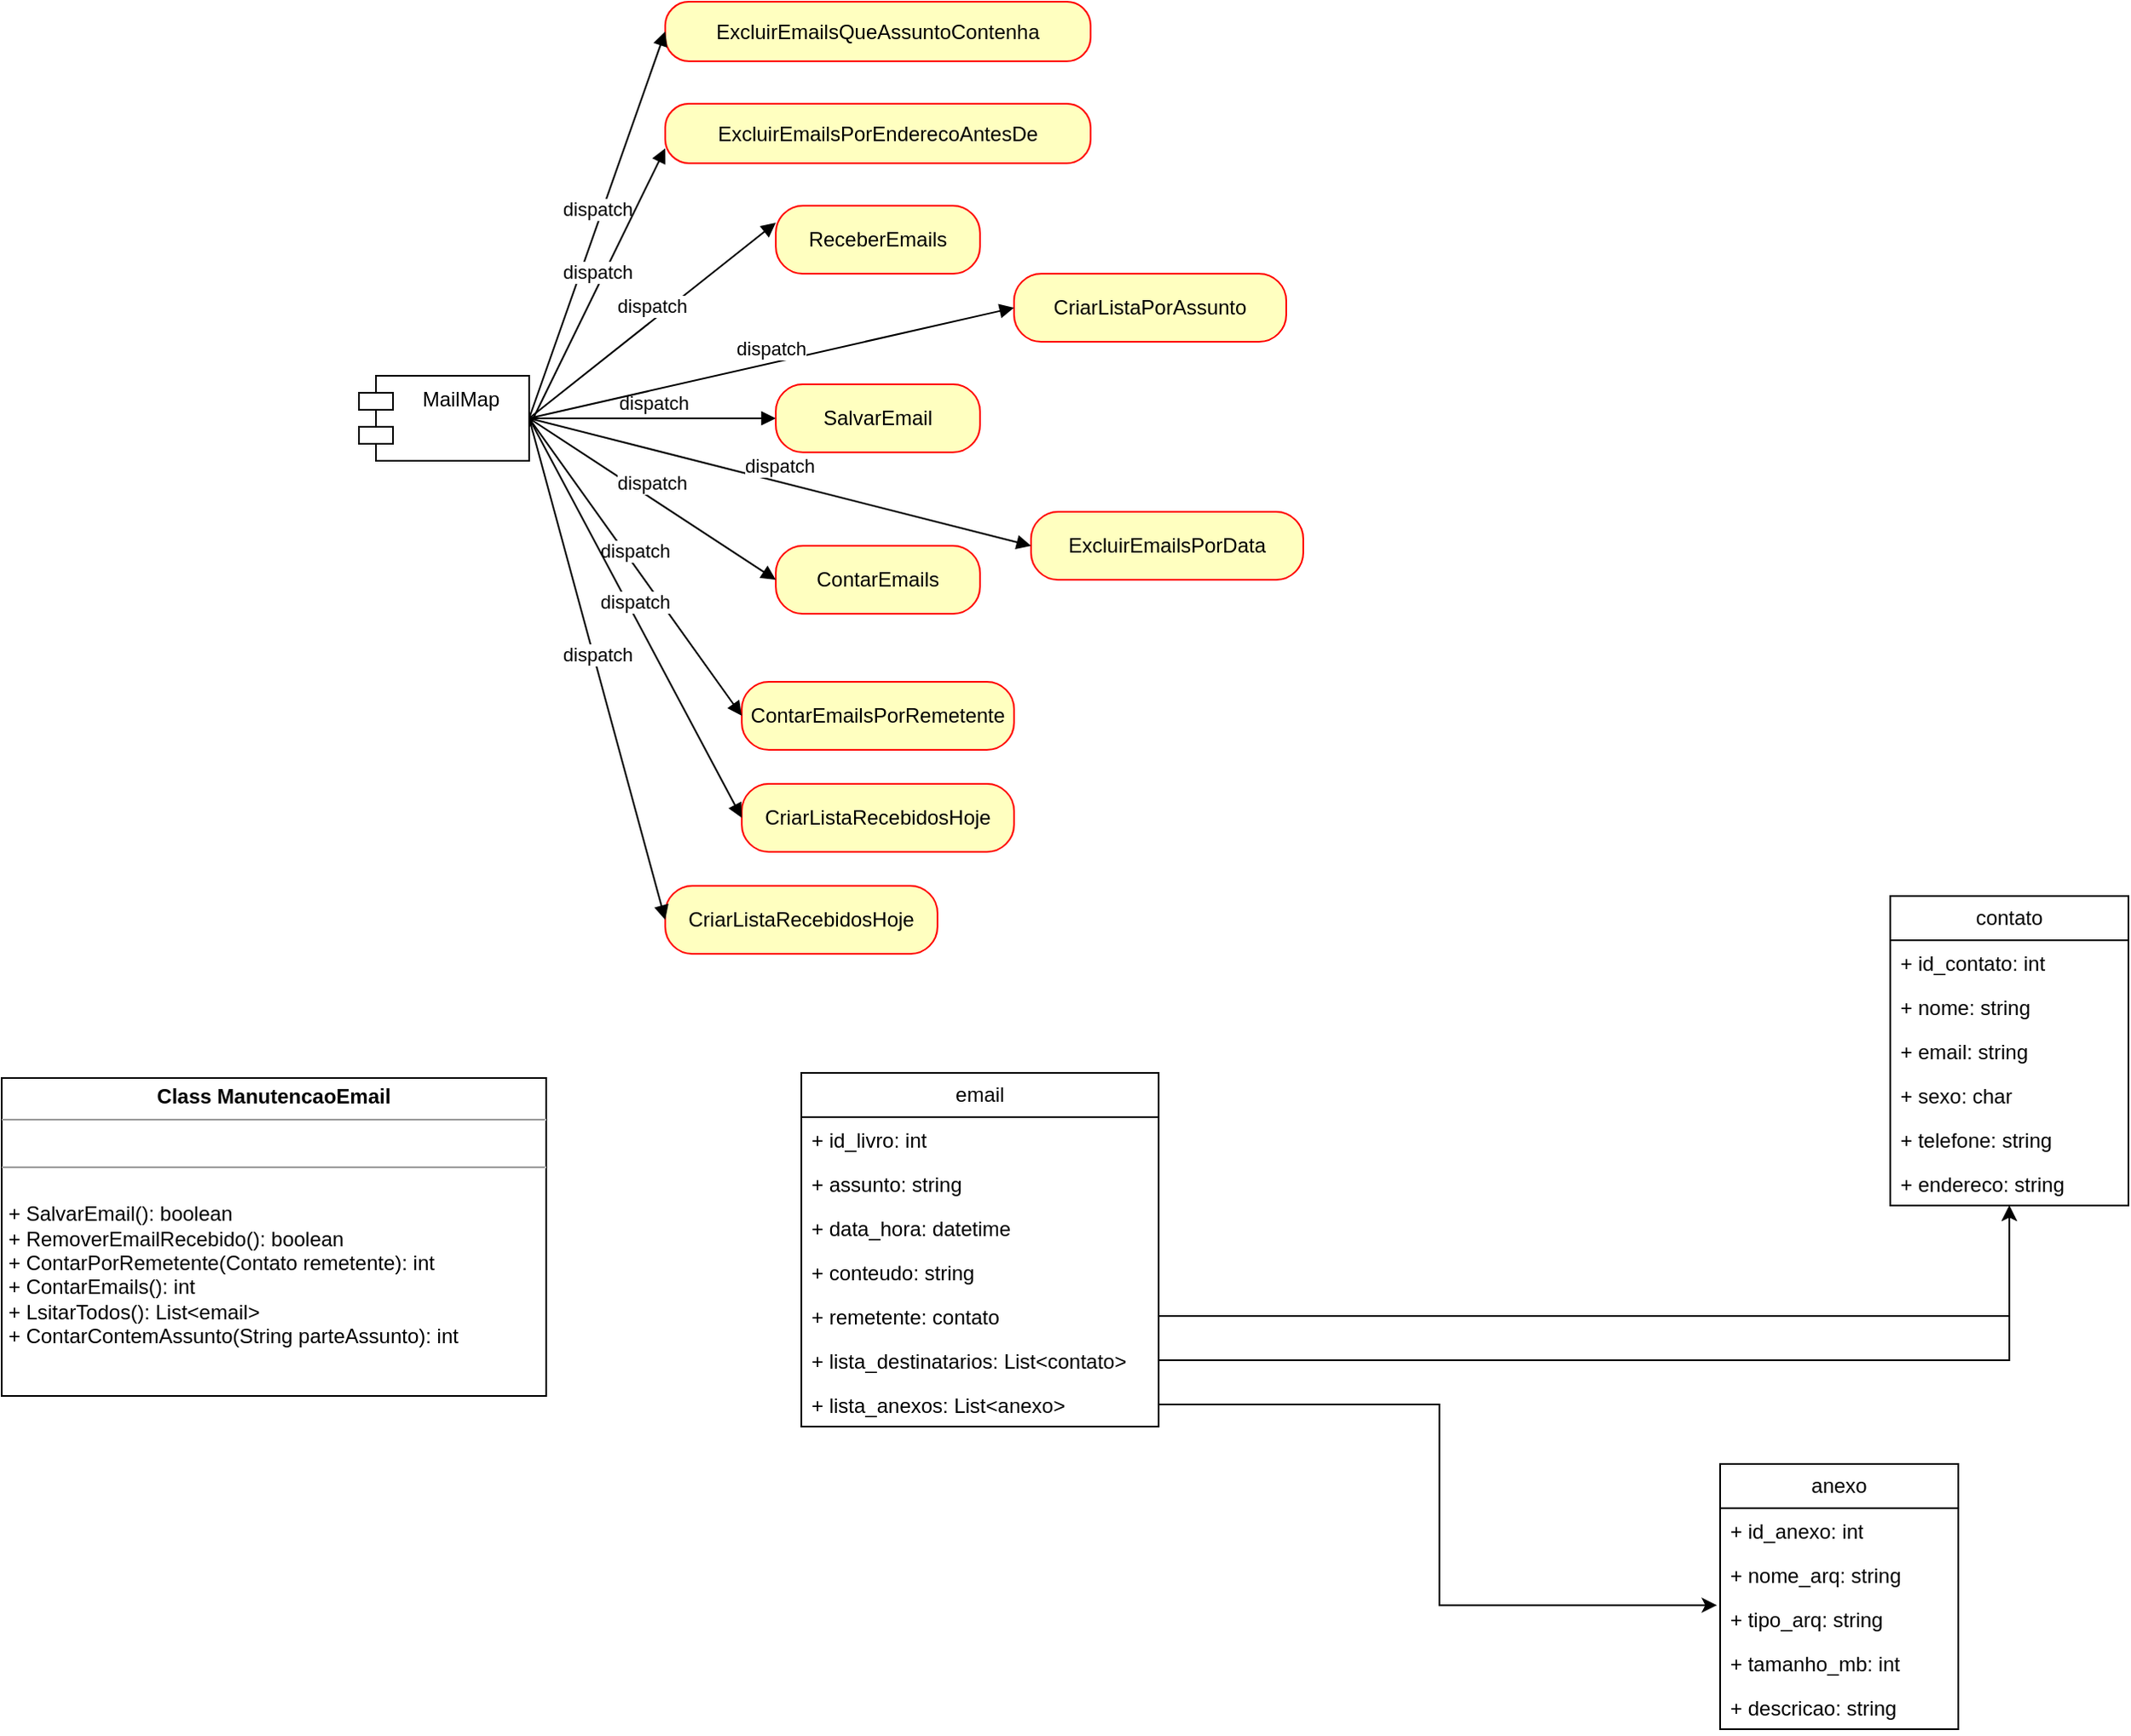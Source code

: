 <mxfile version="20.5.3" type="embed" pages="2"><diagram name="Página-1" id="P6RTze07SMLhdZGsH7tR"><mxGraphModel dx="2117" dy="1416" grid="1" gridSize="10" guides="1" tooltips="1" connect="1" arrows="1" fold="1" page="0" pageScale="0.5" pageWidth="827" pageHeight="1169" math="0" shadow="0"><root><mxCell id="0"/><mxCell id="1" parent="0"/><mxCell id="bWB5HU2DyL7P9xEXCVta-12" value="email" style="swimlane;fontStyle=0;childLayout=stackLayout;horizontal=1;startSize=26;fillColor=none;horizontalStack=0;resizeParent=1;resizeParentMax=0;resizeLast=0;collapsible=1;marginBottom=0;whiteSpace=wrap;html=1;" parent="1" vertex="1"><mxGeometry x="40" y="220" width="210" height="208" as="geometry"/></mxCell><mxCell id="tcx8inSMVFt6JUJdeJ5o-15" value="+ id_livro: int" style="text;strokeColor=none;fillColor=none;align=left;verticalAlign=top;spacingLeft=4;spacingRight=4;overflow=hidden;rotatable=0;points=[[0,0.5],[1,0.5]];portConstraint=eastwest;whiteSpace=wrap;html=1;" parent="bWB5HU2DyL7P9xEXCVta-12" vertex="1"><mxGeometry y="26" width="210" height="26" as="geometry"/></mxCell><mxCell id="bWB5HU2DyL7P9xEXCVta-13" value="+ assunto: string" style="text;strokeColor=none;fillColor=none;align=left;verticalAlign=top;spacingLeft=4;spacingRight=4;overflow=hidden;rotatable=0;points=[[0,0.5],[1,0.5]];portConstraint=eastwest;whiteSpace=wrap;html=1;" parent="bWB5HU2DyL7P9xEXCVta-12" vertex="1"><mxGeometry y="52" width="210" height="26" as="geometry"/></mxCell><mxCell id="bWB5HU2DyL7P9xEXCVta-14" value="+ data_hora: datetime" style="text;strokeColor=none;fillColor=none;align=left;verticalAlign=top;spacingLeft=4;spacingRight=4;overflow=hidden;rotatable=0;points=[[0,0.5],[1,0.5]];portConstraint=eastwest;whiteSpace=wrap;html=1;" parent="bWB5HU2DyL7P9xEXCVta-12" vertex="1"><mxGeometry y="78" width="210" height="26" as="geometry"/></mxCell><mxCell id="tcx8inSMVFt6JUJdeJ5o-1" value="+ conteudo: string" style="text;strokeColor=none;fillColor=none;align=left;verticalAlign=top;spacingLeft=4;spacingRight=4;overflow=hidden;rotatable=0;points=[[0,0.5],[1,0.5]];portConstraint=eastwest;whiteSpace=wrap;html=1;" parent="bWB5HU2DyL7P9xEXCVta-12" vertex="1"><mxGeometry y="104" width="210" height="26" as="geometry"/></mxCell><mxCell id="tcx8inSMVFt6JUJdeJ5o-4" value="+ remetente: contato" style="text;strokeColor=none;fillColor=none;align=left;verticalAlign=top;spacingLeft=4;spacingRight=4;overflow=hidden;rotatable=0;points=[[0,0.5],[1,0.5]];portConstraint=eastwest;whiteSpace=wrap;html=1;" parent="bWB5HU2DyL7P9xEXCVta-12" vertex="1"><mxGeometry y="130" width="210" height="26" as="geometry"/></mxCell><mxCell id="tcx8inSMVFt6JUJdeJ5o-3" value="+ lista_destinatarios: List&amp;lt;contato&amp;gt;" style="text;strokeColor=none;fillColor=none;align=left;verticalAlign=top;spacingLeft=4;spacingRight=4;overflow=hidden;rotatable=0;points=[[0,0.5],[1,0.5]];portConstraint=eastwest;whiteSpace=wrap;html=1;" parent="bWB5HU2DyL7P9xEXCVta-12" vertex="1"><mxGeometry y="156" width="210" height="26" as="geometry"/></mxCell><mxCell id="tcx8inSMVFt6JUJdeJ5o-2" value="+ lista_anexos: List&amp;lt;anexo&amp;gt;" style="text;strokeColor=none;fillColor=none;align=left;verticalAlign=top;spacingLeft=4;spacingRight=4;overflow=hidden;rotatable=0;points=[[0,0.5],[1,0.5]];portConstraint=eastwest;whiteSpace=wrap;html=1;" parent="bWB5HU2DyL7P9xEXCVta-12" vertex="1"><mxGeometry y="182" width="210" height="26" as="geometry"/></mxCell><mxCell id="bWB5HU2DyL7P9xEXCVta-42" style="edgeStyle=orthogonalEdgeStyle;rounded=0;orthogonalLoop=1;jettySize=auto;html=1;entryX=-0.013;entryY=0.195;entryDx=0;entryDy=0;entryPerimeter=0;" parent="1" source="tcx8inSMVFt6JUJdeJ5o-2" target="bWB5HU2DyL7P9xEXCVta-40" edge="1"><mxGeometry relative="1" as="geometry"/></mxCell><mxCell id="bWB5HU2DyL7P9xEXCVta-16" value="contato" style="swimlane;fontStyle=0;childLayout=stackLayout;horizontal=1;startSize=26;fillColor=none;horizontalStack=0;resizeParent=1;resizeParentMax=0;resizeLast=0;collapsible=1;marginBottom=0;whiteSpace=wrap;html=1;" parent="1" vertex="1"><mxGeometry x="680" y="116" width="140" height="182" as="geometry"/></mxCell><mxCell id="I4EgJCwwATL2IRZ8oYYQ-4" value="+ id_contato: int" style="text;strokeColor=none;fillColor=none;align=left;verticalAlign=top;spacingLeft=4;spacingRight=4;overflow=hidden;rotatable=0;points=[[0,0.5],[1,0.5]];portConstraint=eastwest;whiteSpace=wrap;html=1;" parent="bWB5HU2DyL7P9xEXCVta-16" vertex="1"><mxGeometry y="26" width="140" height="26" as="geometry"/></mxCell><mxCell id="bWB5HU2DyL7P9xEXCVta-17" value="+ nome: string" style="text;strokeColor=none;fillColor=none;align=left;verticalAlign=top;spacingLeft=4;spacingRight=4;overflow=hidden;rotatable=0;points=[[0,0.5],[1,0.5]];portConstraint=eastwest;whiteSpace=wrap;html=1;" parent="bWB5HU2DyL7P9xEXCVta-16" vertex="1"><mxGeometry y="52" width="140" height="26" as="geometry"/></mxCell><mxCell id="bWB5HU2DyL7P9xEXCVta-18" value="+ email: string" style="text;strokeColor=none;fillColor=none;align=left;verticalAlign=top;spacingLeft=4;spacingRight=4;overflow=hidden;rotatable=0;points=[[0,0.5],[1,0.5]];portConstraint=eastwest;whiteSpace=wrap;html=1;" parent="bWB5HU2DyL7P9xEXCVta-16" vertex="1"><mxGeometry y="78" width="140" height="26" as="geometry"/></mxCell><mxCell id="I4EgJCwwATL2IRZ8oYYQ-2" value="+ sexo: char" style="text;strokeColor=none;fillColor=none;align=left;verticalAlign=top;spacingLeft=4;spacingRight=4;overflow=hidden;rotatable=0;points=[[0,0.5],[1,0.5]];portConstraint=eastwest;whiteSpace=wrap;html=1;" parent="bWB5HU2DyL7P9xEXCVta-16" vertex="1"><mxGeometry y="104" width="140" height="26" as="geometry"/></mxCell><mxCell id="I4EgJCwwATL2IRZ8oYYQ-1" value="+ telefone: string" style="text;strokeColor=none;fillColor=none;align=left;verticalAlign=top;spacingLeft=4;spacingRight=4;overflow=hidden;rotatable=0;points=[[0,0.5],[1,0.5]];portConstraint=eastwest;whiteSpace=wrap;html=1;" parent="bWB5HU2DyL7P9xEXCVta-16" vertex="1"><mxGeometry y="130" width="140" height="26" as="geometry"/></mxCell><mxCell id="bWB5HU2DyL7P9xEXCVta-19" value="+ endereco: string" style="text;strokeColor=none;fillColor=none;align=left;verticalAlign=top;spacingLeft=4;spacingRight=4;overflow=hidden;rotatable=0;points=[[0,0.5],[1,0.5]];portConstraint=eastwest;whiteSpace=wrap;html=1;" parent="bWB5HU2DyL7P9xEXCVta-16" vertex="1"><mxGeometry y="156" width="140" height="26" as="geometry"/></mxCell><mxCell id="bWB5HU2DyL7P9xEXCVta-38" value="anexo" style="swimlane;fontStyle=0;childLayout=stackLayout;horizontal=1;startSize=26;fillColor=none;horizontalStack=0;resizeParent=1;resizeParentMax=0;resizeLast=0;collapsible=1;marginBottom=0;whiteSpace=wrap;html=1;" parent="1" vertex="1"><mxGeometry x="580" y="450" width="140" height="156" as="geometry"/></mxCell><mxCell id="I4EgJCwwATL2IRZ8oYYQ-5" value="+ id_anexo: int" style="text;strokeColor=none;fillColor=none;align=left;verticalAlign=top;spacingLeft=4;spacingRight=4;overflow=hidden;rotatable=0;points=[[0,0.5],[1,0.5]];portConstraint=eastwest;whiteSpace=wrap;html=1;" parent="bWB5HU2DyL7P9xEXCVta-38" vertex="1"><mxGeometry y="26" width="140" height="26" as="geometry"/></mxCell><mxCell id="bWB5HU2DyL7P9xEXCVta-39" value="+ nome_arq: string" style="text;strokeColor=none;fillColor=none;align=left;verticalAlign=top;spacingLeft=4;spacingRight=4;overflow=hidden;rotatable=0;points=[[0,0.5],[1,0.5]];portConstraint=eastwest;whiteSpace=wrap;html=1;" parent="bWB5HU2DyL7P9xEXCVta-38" vertex="1"><mxGeometry y="52" width="140" height="26" as="geometry"/></mxCell><mxCell id="bWB5HU2DyL7P9xEXCVta-40" value="+ tipo_arq: string" style="text;strokeColor=none;fillColor=none;align=left;verticalAlign=top;spacingLeft=4;spacingRight=4;overflow=hidden;rotatable=0;points=[[0,0.5],[1,0.5]];portConstraint=eastwest;whiteSpace=wrap;html=1;" parent="bWB5HU2DyL7P9xEXCVta-38" vertex="1"><mxGeometry y="78" width="140" height="26" as="geometry"/></mxCell><mxCell id="bWB5HU2DyL7P9xEXCVta-41" value="+ tamanho_mb: int" style="text;strokeColor=none;fillColor=none;align=left;verticalAlign=top;spacingLeft=4;spacingRight=4;overflow=hidden;rotatable=0;points=[[0,0.5],[1,0.5]];portConstraint=eastwest;whiteSpace=wrap;html=1;" parent="bWB5HU2DyL7P9xEXCVta-38" vertex="1"><mxGeometry y="104" width="140" height="26" as="geometry"/></mxCell><mxCell id="I4EgJCwwATL2IRZ8oYYQ-3" value="+ descricao: string" style="text;strokeColor=none;fillColor=none;align=left;verticalAlign=top;spacingLeft=4;spacingRight=4;overflow=hidden;rotatable=0;points=[[0,0.5],[1,0.5]];portConstraint=eastwest;whiteSpace=wrap;html=1;" parent="bWB5HU2DyL7P9xEXCVta-38" vertex="1"><mxGeometry y="130" width="140" height="26" as="geometry"/></mxCell><mxCell id="tcx8inSMVFt6JUJdeJ5o-5" style="edgeStyle=orthogonalEdgeStyle;rounded=0;orthogonalLoop=1;jettySize=auto;html=1;" parent="1" source="tcx8inSMVFt6JUJdeJ5o-4" target="bWB5HU2DyL7P9xEXCVta-16" edge="1"><mxGeometry relative="1" as="geometry"><mxPoint x="320" y="379" as="sourcePoint"/><mxPoint x="419" y="170" as="targetPoint"/></mxGeometry></mxCell><mxCell id="tcx8inSMVFt6JUJdeJ5o-22" style="edgeStyle=orthogonalEdgeStyle;rounded=0;orthogonalLoop=1;jettySize=auto;html=1;" parent="1" source="tcx8inSMVFt6JUJdeJ5o-3" target="bWB5HU2DyL7P9xEXCVta-16" edge="1"><mxGeometry relative="1" as="geometry"><mxPoint x="260" y="373" as="sourcePoint"/><mxPoint x="760" y="230" as="targetPoint"/></mxGeometry></mxCell><object label="&lt;p style=&quot;margin:0px;margin-top:4px;text-align:center;&quot;&gt;&lt;b&gt;Class ManutencaoEmail&lt;/b&gt;&lt;/p&gt;&lt;hr size=&quot;1&quot;&gt;&lt;p style=&quot;margin:0px;margin-left:4px;&quot;&gt;&lt;br&gt;&lt;/p&gt;&lt;hr size=&quot;1&quot;&gt;&lt;p style=&quot;margin:0px;margin-left:4px;&quot;&gt;&lt;br&gt;&lt;/p&gt;&lt;p style=&quot;margin:0px;margin-left:4px;&quot;&gt;+&amp;nbsp;SalvarEmail(): boolean&lt;/p&gt;&lt;p style=&quot;margin:0px;margin-left:4px;&quot;&gt;+ RemoverEmailRecebido(): boolean&lt;/p&gt;&lt;p style=&quot;margin:0px;margin-left:4px;&quot;&gt;+ ContarPorRemetente(Contato remetente): int&lt;/p&gt;&lt;p style=&quot;margin:0px;margin-left:4px;&quot;&gt;+ ContarEmails(): int&lt;/p&gt;&lt;p style=&quot;margin:0px;margin-left:4px;&quot;&gt;+ LsitarTodos(): List&amp;lt;email&amp;gt;&amp;nbsp;&lt;/p&gt;&lt;p style=&quot;margin:0px;margin-left:4px;&quot;&gt;+ ContarContemAssunto(String parteAssunto): int&lt;/p&gt;" ContarEmailPorRemetent="int" id="tcx8inSMVFt6JUJdeJ5o-27"><mxCell style="verticalAlign=top;align=left;overflow=fill;fontSize=12;fontFamily=Helvetica;html=1;whiteSpace=wrap;" parent="1" vertex="1"><mxGeometry x="-430" y="223" width="320" height="187" as="geometry"/></mxCell></object><mxCell id="3" value="MailMap" style="shape=module;align=left;spacingLeft=20;align=center;verticalAlign=top;" vertex="1" parent="1"><mxGeometry x="-220" y="-190" width="100" height="50" as="geometry"/></mxCell><mxCell id="4" value="dispatch" style="html=1;verticalAlign=bottom;endArrow=block;rounded=0;exitX=1;exitY=0.5;exitDx=0;exitDy=0;" edge="1" parent="1" source="3" target="5"><mxGeometry width="80" relative="1" as="geometry"><mxPoint x="-110" y="-165.5" as="sourcePoint"/><mxPoint x="-30" y="-165.5" as="targetPoint"/></mxGeometry></mxCell><mxCell id="5" value="SalvarEmail" style="rounded=1;whiteSpace=wrap;html=1;arcSize=40;fontColor=#000000;fillColor=#ffffc0;strokeColor=#ff0000;" vertex="1" parent="1"><mxGeometry x="25" y="-185" width="120" height="40" as="geometry"/></mxCell><mxCell id="8" value="ReceberEmails" style="rounded=1;whiteSpace=wrap;html=1;arcSize=40;fontColor=#000000;fillColor=#ffffc0;strokeColor=#ff0000;" vertex="1" parent="1"><mxGeometry x="25" y="-290" width="120" height="40" as="geometry"/></mxCell><mxCell id="9" value="ContarEmails" style="rounded=1;whiteSpace=wrap;html=1;arcSize=40;fontColor=#000000;fillColor=#ffffc0;strokeColor=#ff0000;" vertex="1" parent="1"><mxGeometry x="25" y="-90" width="120" height="40" as="geometry"/></mxCell><mxCell id="10" value="ContarEmailsPorRemetente" style="rounded=1;whiteSpace=wrap;html=1;arcSize=40;fontColor=#000000;fillColor=#ffffc0;strokeColor=#ff0000;" vertex="1" parent="1"><mxGeometry x="5" y="-10" width="160" height="40" as="geometry"/></mxCell><mxCell id="12" value="dispatch" style="html=1;verticalAlign=bottom;endArrow=block;rounded=0;exitX=1;exitY=0.5;exitDx=0;exitDy=0;entryX=0;entryY=0.5;entryDx=0;entryDy=0;" edge="1" parent="1" source="3" target="9"><mxGeometry width="80" relative="1" as="geometry"><mxPoint x="-110" y="-155" as="sourcePoint"/><mxPoint x="-30" y="-155" as="targetPoint"/></mxGeometry></mxCell><mxCell id="13" value="dispatch" style="html=1;verticalAlign=bottom;endArrow=block;rounded=0;exitX=1;exitY=0.5;exitDx=0;exitDy=0;entryX=0;entryY=0.5;entryDx=0;entryDy=0;" edge="1" parent="1" source="3" target="10"><mxGeometry width="80" relative="1" as="geometry"><mxPoint x="-140" y="39.5" as="sourcePoint"/><mxPoint x="-80" y="40" as="targetPoint"/></mxGeometry></mxCell><mxCell id="15" value="dispatch" style="html=1;verticalAlign=bottom;endArrow=block;rounded=0;exitX=1;exitY=0.5;exitDx=0;exitDy=0;entryX=0;entryY=0.25;entryDx=0;entryDy=0;" edge="1" parent="1" source="3" target="8"><mxGeometry width="80" relative="1" as="geometry"><mxPoint x="-90" y="-135" as="sourcePoint"/><mxPoint x="-10" y="-135" as="targetPoint"/></mxGeometry></mxCell><mxCell id="16" value="CriarListaPorAssunto" style="rounded=1;whiteSpace=wrap;html=1;arcSize=40;fontColor=#000000;fillColor=#ffffc0;strokeColor=#ff0000;" vertex="1" parent="1"><mxGeometry x="165" y="-250" width="160" height="40" as="geometry"/></mxCell><mxCell id="17" value="dispatch" style="html=1;verticalAlign=bottom;endArrow=block;rounded=0;exitX=1;exitY=0.5;exitDx=0;exitDy=0;entryX=0;entryY=0.5;entryDx=0;entryDy=0;" edge="1" parent="1" source="3" target="16"><mxGeometry width="80" relative="1" as="geometry"><mxPoint x="10" y="-140" as="sourcePoint"/><mxPoint x="90" y="-242.5" as="targetPoint"/></mxGeometry></mxCell><mxCell id="18" value="ExcluirEmailsPorData" style="rounded=1;whiteSpace=wrap;html=1;arcSize=40;fontColor=#000000;fillColor=#ffffc0;strokeColor=#ff0000;" vertex="1" parent="1"><mxGeometry x="175" y="-110" width="160" height="40" as="geometry"/></mxCell><mxCell id="19" value="dispatch" style="html=1;verticalAlign=bottom;endArrow=block;rounded=0;entryX=0;entryY=0.5;entryDx=0;entryDy=0;exitX=1;exitY=0.5;exitDx=0;exitDy=0;" edge="1" parent="1" target="18" source="3"><mxGeometry width="80" relative="1" as="geometry"><mxPoint x="-110" y="-150" as="sourcePoint"/><mxPoint x="90" y="-122.5" as="targetPoint"/></mxGeometry></mxCell><mxCell id="20" value="CriarListaRecebidosHoje" style="rounded=1;whiteSpace=wrap;html=1;arcSize=40;fontColor=#000000;fillColor=#ffffc0;strokeColor=#ff0000;" vertex="1" parent="1"><mxGeometry x="-40" y="110" width="160" height="40" as="geometry"/></mxCell><mxCell id="21" value="dispatch" style="html=1;verticalAlign=bottom;endArrow=block;rounded=0;entryX=0;entryY=0.5;entryDx=0;entryDy=0;exitX=1;exitY=0.5;exitDx=0;exitDy=0;" edge="1" parent="1" target="20" source="3"><mxGeometry width="80" relative="1" as="geometry"><mxPoint x="-120" y="-160" as="sourcePoint"/><mxPoint x="90" y="-32.5" as="targetPoint"/></mxGeometry></mxCell><mxCell id="22" value="CriarListaRecebidosHoje" style="rounded=1;whiteSpace=wrap;html=1;arcSize=40;fontColor=#000000;fillColor=#ffffc0;strokeColor=#ff0000;" vertex="1" parent="1"><mxGeometry x="5" y="50" width="160" height="40" as="geometry"/></mxCell><mxCell id="23" value="dispatch" style="html=1;verticalAlign=bottom;endArrow=block;rounded=0;entryX=0;entryY=0.5;entryDx=0;entryDy=0;exitX=1;exitY=0.5;exitDx=0;exitDy=0;" edge="1" parent="1" target="22" source="3"><mxGeometry width="80" relative="1" as="geometry"><mxPoint x="-120" y="-185" as="sourcePoint"/><mxPoint x="90" y="-77.5" as="targetPoint"/></mxGeometry></mxCell><mxCell id="24" value="ExcluirEmailsQueAssuntoContenha" style="rounded=1;whiteSpace=wrap;html=1;arcSize=40;fontColor=#000000;fillColor=#ffffc0;strokeColor=#ff0000;" vertex="1" parent="1"><mxGeometry x="-40" y="-410" width="250" height="35" as="geometry"/></mxCell><mxCell id="25" value="dispatch" style="html=1;verticalAlign=bottom;endArrow=block;rounded=0;entryX=0;entryY=0.5;entryDx=0;entryDy=0;exitX=1;exitY=0.5;exitDx=0;exitDy=0;" edge="1" parent="1" target="24" source="3"><mxGeometry width="80" relative="1" as="geometry"><mxPoint x="-335" y="-470" as="sourcePoint"/><mxPoint x="-125" y="-427.5" as="targetPoint"/></mxGeometry></mxCell><mxCell id="26" value="ExcluirEmailsPorEnderecoAntesDe" style="rounded=1;whiteSpace=wrap;html=1;arcSize=40;fontColor=#000000;fillColor=#ffffc0;strokeColor=#ff0000;" vertex="1" parent="1"><mxGeometry x="-40" y="-350" width="250" height="35" as="geometry"/></mxCell><mxCell id="27" value="dispatch" style="html=1;verticalAlign=bottom;endArrow=block;rounded=0;entryX=0;entryY=0.75;entryDx=0;entryDy=0;" edge="1" parent="1" target="26"><mxGeometry width="80" relative="1" as="geometry"><mxPoint x="-120" y="-160" as="sourcePoint"/><mxPoint x="-30" y="-382.5" as="targetPoint"/></mxGeometry></mxCell></root></mxGraphModel></diagram><diagram id="kC9KvIrxQ1ybHJjklsz6" name="Página-2">&#xa;    <mxGraphModel grid="1" page="1" gridSize="10" guides="1" tooltips="1" connect="1" arrows="1" fold="1" pageScale="1" pageWidth="827" pageHeight="1169" math="0" shadow="0">&#xa;      <root>&#xa;        <mxCell id="0"/>&#xa;        <mxCell id="1" parent="0"/>&#xa;        <mxCell id="PjCL33VSLlb1CDlnu6tP-1" value="&lt;h1&gt;Problema&lt;/h1&gt;&lt;p&gt;Desenvolver um sistema que emita para o usuário, faturas, como também permita a compra de pacotes de uma assinatura de TV. Para cada pacote adicionado, deve-se validar se o cliente está em dias com o pagamento da fatura.&lt;br&gt;O usuário pode pedir assistência técnica para a operadora, mas o cliente deverá estar em dias.&lt;br&gt;O usuário pode excluir um pacotes, porém após carência do mesmo.&lt;/p&gt;" style="text;html=1;strokeColor=none;fillColor=none;spacing=5;spacingTop=-20;whiteSpace=wrap;overflow=hidden;rounded=0;" vertex="1" parent="1">&#xa;          <mxGeometry x="70" y="20" width="340" height="180" as="geometry"/>&#xa;        </mxCell>&#xa;        <mxCell id="PjCL33VSLlb1CDlnu6tP-2" value="Fatura" style="html=1;whiteSpace=wrap;" vertex="1" parent="1">&#xa;          <mxGeometry x="380" y="390" width="110" height="50" as="geometry"/>&#xa;        </mxCell>&#xa;        <mxCell id="PjCL33VSLlb1CDlnu6tP-3" value="Pacote" style="html=1;whiteSpace=wrap;" vertex="1" parent="1">&#xa;          <mxGeometry x="380" y="190" width="110" height="50" as="geometry"/>&#xa;        </mxCell>&#xa;        <mxCell id="PjCL33VSLlb1CDlnu6tP-5" style="edgeStyle=orthogonalEdgeStyle;rounded=0;orthogonalLoop=1;jettySize=auto;html=1;entryX=0;entryY=0.5;entryDx=0;entryDy=0;" edge="1" parent="1" source="PjCL33VSLlb1CDlnu6tP-4" target="PjCL33VSLlb1CDlnu6tP-3">&#xa;          <mxGeometry relative="1" as="geometry"/>&#xa;        </mxCell>&#xa;        <mxCell id="PjCL33VSLlb1CDlnu6tP-6" style="edgeStyle=orthogonalEdgeStyle;rounded=0;orthogonalLoop=1;jettySize=auto;html=1;entryX=0;entryY=0.6;entryDx=0;entryDy=0;entryPerimeter=0;" edge="1" parent="1" source="PjCL33VSLlb1CDlnu6tP-4" target="PjCL33VSLlb1CDlnu6tP-2">&#xa;          <mxGeometry relative="1" as="geometry"/>&#xa;        </mxCell>&#xa;        <mxCell id="PjCL33VSLlb1CDlnu6tP-39" style="edgeStyle=orthogonalEdgeStyle;rounded=0;orthogonalLoop=1;jettySize=auto;html=1;entryX=0;entryY=0.5;entryDx=0;entryDy=0;" edge="1" parent="1" source="PjCL33VSLlb1CDlnu6tP-4" target="PjCL33VSLlb1CDlnu6tP-38">&#xa;          <mxGeometry relative="1" as="geometry"/>&#xa;        </mxCell>&#xa;        <mxCell id="PjCL33VSLlb1CDlnu6tP-4" value="Usuário" style="html=1;whiteSpace=wrap;" vertex="1" parent="1">&#xa;          <mxGeometry x="100" y="300" width="110" height="50" as="geometry"/>&#xa;        </mxCell>&#xa;        <mxCell id="PjCL33VSLlb1CDlnu6tP-13" style="edgeStyle=orthogonalEdgeStyle;rounded=0;orthogonalLoop=1;jettySize=auto;html=1;entryX=0;entryY=0.5;entryDx=0;entryDy=0;" edge="1" parent="1" source="PjCL33VSLlb1CDlnu6tP-9" target="PjCL33VSLlb1CDlnu6tP-11">&#xa;          <mxGeometry relative="1" as="geometry"/>&#xa;        </mxCell>&#xa;        <mxCell id="PjCL33VSLlb1CDlnu6tP-16" style="edgeStyle=orthogonalEdgeStyle;rounded=0;orthogonalLoop=1;jettySize=auto;html=1;entryX=0;entryY=0.5;entryDx=0;entryDy=0;" edge="1" parent="1" source="PjCL33VSLlb1CDlnu6tP-9" target="PjCL33VSLlb1CDlnu6tP-14">&#xa;          <mxGeometry relative="1" as="geometry"/>&#xa;        </mxCell>&#xa;        <mxCell id="PjCL33VSLlb1CDlnu6tP-19" style="edgeStyle=orthogonalEdgeStyle;rounded=0;orthogonalLoop=1;jettySize=auto;html=1;entryX=0;entryY=0.5;entryDx=0;entryDy=0;" edge="1" parent="1" source="PjCL33VSLlb1CDlnu6tP-9" target="PjCL33VSLlb1CDlnu6tP-18">&#xa;          <mxGeometry relative="1" as="geometry"/>&#xa;        </mxCell>&#xa;        <mxCell id="PjCL33VSLlb1CDlnu6tP-23" style="edgeStyle=orthogonalEdgeStyle;rounded=0;orthogonalLoop=1;jettySize=auto;html=1;entryX=0;entryY=0.5;entryDx=0;entryDy=0;" edge="1" parent="1" source="PjCL33VSLlb1CDlnu6tP-9" target="PjCL33VSLlb1CDlnu6tP-21">&#xa;          <mxGeometry relative="1" as="geometry"/>&#xa;        </mxCell>&#xa;        <mxCell id="PjCL33VSLlb1CDlnu6tP-57" style="edgeStyle=orthogonalEdgeStyle;rounded=0;orthogonalLoop=1;jettySize=auto;html=1;entryX=1.066;entryY=0.397;entryDx=0;entryDy=0;entryPerimeter=0;" edge="1" parent="1" source="PjCL33VSLlb1CDlnu6tP-9" target="PjCL33VSLlb1CDlnu6tP-56">&#xa;          <mxGeometry relative="1" as="geometry"/>&#xa;        </mxCell>&#xa;        <mxCell id="PjCL33VSLlb1CDlnu6tP-9" value="Emissor de Fatura" style="shape=module;align=left;spacingLeft=20;align=center;verticalAlign=top;whiteSpace=wrap;html=1;" vertex="1" parent="1">&#xa;          <mxGeometry x="-100" y="505" width="100" height="50" as="geometry"/>&#xa;        </mxCell>&#xa;        <mxCell id="PjCL33VSLlb1CDlnu6tP-11" value="" style="ellipse;whiteSpace=wrap;html=1;aspect=fixed;" vertex="1" parent="1">&#xa;          <mxGeometry x="40" y="460" width="20" height="20" as="geometry"/>&#xa;        </mxCell>&#xa;        <mxCell id="PjCL33VSLlb1CDlnu6tP-12" value="Emitir fatura de usuário" style="text;html=1;strokeColor=none;fillColor=none;align=center;verticalAlign=middle;whiteSpace=wrap;rounded=0;" vertex="1" parent="1">&#xa;          <mxGeometry x="80" y="455" width="90" height="30" as="geometry"/>&#xa;        </mxCell>&#xa;        <mxCell id="PjCL33VSLlb1CDlnu6tP-14" value="" style="ellipse;whiteSpace=wrap;html=1;aspect=fixed;" vertex="1" parent="1">&#xa;          <mxGeometry x="40" y="541" width="20" height="20" as="geometry"/>&#xa;        </mxCell>&#xa;        <mxCell id="PjCL33VSLlb1CDlnu6tP-15" value="Listar Faturas Usuário" style="text;html=1;strokeColor=none;fillColor=none;align=center;verticalAlign=middle;whiteSpace=wrap;rounded=0;" vertex="1" parent="1">&#xa;          <mxGeometry x="80" y="536" width="90" height="30" as="geometry"/>&#xa;        </mxCell>&#xa;        <mxCell id="PjCL33VSLlb1CDlnu6tP-18" value="" style="ellipse;whiteSpace=wrap;html=1;aspect=fixed;" vertex="1" parent="1">&#xa;          <mxGeometry x="40" y="610" width="20" height="20" as="geometry"/>&#xa;        </mxCell>&#xa;        <mxCell id="PjCL33VSLlb1CDlnu6tP-20" value="Lista de pacotes do usuário" style="text;html=1;strokeColor=#FF2B0A;fillColor=none;align=center;verticalAlign=middle;whiteSpace=wrap;rounded=0;" vertex="1" parent="1">&#xa;          <mxGeometry x="80" y="605" width="90" height="30" as="geometry"/>&#xa;        </mxCell>&#xa;        <mxCell id="PjCL33VSLlb1CDlnu6tP-21" value="" style="ellipse;whiteSpace=wrap;html=1;aspect=fixed;" vertex="1" parent="1">&#xa;          <mxGeometry x="40" y="655" width="20" height="20" as="geometry"/>&#xa;        </mxCell>&#xa;        <mxCell id="PjCL33VSLlb1CDlnu6tP-22" value="Emitir situação Usuário" style="text;html=1;strokeColor=none;fillColor=none;align=center;verticalAlign=middle;whiteSpace=wrap;rounded=0;" vertex="1" parent="1">&#xa;          <mxGeometry x="80" y="650" width="90" height="30" as="geometry"/>&#xa;        </mxCell>&#xa;        <mxCell id="PjCL33VSLlb1CDlnu6tP-28" style="edgeStyle=orthogonalEdgeStyle;rounded=0;orthogonalLoop=1;jettySize=auto;html=1;entryX=1;entryY=0.5;entryDx=0;entryDy=0;" edge="1" parent="1" source="PjCL33VSLlb1CDlnu6tP-24" target="PjCL33VSLlb1CDlnu6tP-26">&#xa;          <mxGeometry relative="1" as="geometry"/>&#xa;        </mxCell>&#xa;        <mxCell id="PjCL33VSLlb1CDlnu6tP-31" style="edgeStyle=orthogonalEdgeStyle;rounded=0;orthogonalLoop=1;jettySize=auto;html=1;entryX=1;entryY=0.5;entryDx=0;entryDy=0;" edge="1" parent="1" source="PjCL33VSLlb1CDlnu6tP-24" target="PjCL33VSLlb1CDlnu6tP-29">&#xa;          <mxGeometry relative="1" as="geometry"/>&#xa;        </mxCell>&#xa;        <mxCell id="PjCL33VSLlb1CDlnu6tP-34" style="edgeStyle=orthogonalEdgeStyle;rounded=0;orthogonalLoop=1;jettySize=auto;html=1;" edge="1" parent="1" source="PjCL33VSLlb1CDlnu6tP-24" target="PjCL33VSLlb1CDlnu6tP-32">&#xa;          <mxGeometry relative="1" as="geometry"/>&#xa;        </mxCell>&#xa;        <mxCell id="PjCL33VSLlb1CDlnu6tP-36" style="edgeStyle=orthogonalEdgeStyle;rounded=0;orthogonalLoop=1;jettySize=auto;html=1;entryX=1;entryY=0.5;entryDx=0;entryDy=0;" edge="1" parent="1" source="PjCL33VSLlb1CDlnu6tP-24" target="PjCL33VSLlb1CDlnu6tP-35">&#xa;          <mxGeometry relative="1" as="geometry"/>&#xa;        </mxCell>&#xa;        <mxCell id="PjCL33VSLlb1CDlnu6tP-59" style="edgeStyle=orthogonalEdgeStyle;rounded=0;orthogonalLoop=1;jettySize=auto;html=1;" edge="1" parent="1" source="PjCL33VSLlb1CDlnu6tP-24" target="PjCL33VSLlb1CDlnu6tP-58">&#xa;          <mxGeometry relative="1" as="geometry"/>&#xa;        </mxCell>&#xa;        <mxCell id="PjCL33VSLlb1CDlnu6tP-24" value="Pacotes" style="shape=module;align=left;spacingLeft=20;align=center;verticalAlign=top;whiteSpace=wrap;html=1;" vertex="1" parent="1">&#xa;          <mxGeometry x="916" y="580" width="100" height="50" as="geometry"/>&#xa;        </mxCell>&#xa;        <mxCell id="PjCL33VSLlb1CDlnu6tP-26" value="" style="ellipse;whiteSpace=wrap;html=1;aspect=fixed;" vertex="1" parent="1">&#xa;          <mxGeometry x="836" y="510" width="20" height="20" as="geometry"/>&#xa;        </mxCell>&#xa;        <mxCell id="PjCL33VSLlb1CDlnu6tP-27" value="Listar Pacotes" style="text;html=1;strokeColor=none;fillColor=none;align=center;verticalAlign=middle;whiteSpace=wrap;rounded=0;" vertex="1" parent="1">&#xa;          <mxGeometry x="740" y="505" width="90" height="30" as="geometry"/>&#xa;        </mxCell>&#xa;        <mxCell id="PjCL33VSLlb1CDlnu6tP-29" value="" style="ellipse;whiteSpace=wrap;html=1;aspect=fixed;" vertex="1" parent="1">&#xa;          <mxGeometry x="836" y="566" width="20" height="20" as="geometry"/>&#xa;        </mxCell>&#xa;        <mxCell id="PjCL33VSLlb1CDlnu6tP-30" value="Contratar Pacote" style="text;html=1;strokeColor=none;fillColor=none;align=center;verticalAlign=middle;whiteSpace=wrap;rounded=0;" vertex="1" parent="1">&#xa;          <mxGeometry x="746" y="556" width="90" height="30" as="geometry"/>&#xa;        </mxCell>&#xa;        <mxCell id="PjCL33VSLlb1CDlnu6tP-32" value="" style="ellipse;whiteSpace=wrap;html=1;aspect=fixed;" vertex="1" parent="1">&#xa;          <mxGeometry x="836" y="616" width="20" height="20" as="geometry"/>&#xa;        </mxCell>&#xa;        <mxCell id="PjCL33VSLlb1CDlnu6tP-33" value="Excluir&lt;br&gt;Pacote do usuário" style="text;html=1;strokeColor=none;fillColor=none;align=center;verticalAlign=middle;whiteSpace=wrap;rounded=0;" vertex="1" parent="1">&#xa;          <mxGeometry x="746" y="606" width="90" height="30" as="geometry"/>&#xa;        </mxCell>&#xa;        <mxCell id="PjCL33VSLlb1CDlnu6tP-35" value="" style="ellipse;whiteSpace=wrap;html=1;aspect=fixed;" vertex="1" parent="1">&#xa;          <mxGeometry x="836" y="660" width="20" height="20" as="geometry"/>&#xa;        </mxCell>&#xa;        <mxCell id="PjCL33VSLlb1CDlnu6tP-37" value="Listar Pacotes do Usuário" style="text;html=1;strokeColor=none;fillColor=none;align=center;verticalAlign=middle;whiteSpace=wrap;rounded=0;" vertex="1" parent="1">&#xa;          <mxGeometry x="740" y="655" width="90" height="30" as="geometry"/>&#xa;        </mxCell>&#xa;        <mxCell id="PjCL33VSLlb1CDlnu6tP-38" value="Assistência Técnica" style="html=1;whiteSpace=wrap;" vertex="1" parent="1">&#xa;          <mxGeometry x="480" y="300" width="110" height="50" as="geometry"/>&#xa;        </mxCell>&#xa;        <mxCell id="PjCL33VSLlb1CDlnu6tP-49" style="edgeStyle=orthogonalEdgeStyle;rounded=0;orthogonalLoop=1;jettySize=auto;html=1;entryX=0.5;entryY=0;entryDx=0;entryDy=0;" edge="1" parent="1" source="PjCL33VSLlb1CDlnu6tP-40" target="PjCL33VSLlb1CDlnu6tP-46">&#xa;          <mxGeometry relative="1" as="geometry"/>&#xa;        </mxCell>&#xa;        <mxCell id="PjCL33VSLlb1CDlnu6tP-40" value="&lt;div style=&quot;box-sizing:border-box;width:100%;background:#e4e4e4;padding:2px;&quot;&gt;Fatura&lt;/div&gt;&lt;table style=&quot;width:100%;font-size:1em;&quot; cellpadding=&quot;2&quot; cellspacing=&quot;0&quot;&gt;&lt;tbody&gt;&lt;tr&gt;&lt;td&gt;PK&lt;/td&gt;&lt;td&gt;uniqueId&lt;/td&gt;&lt;/tr&gt;&lt;tr&gt;&lt;td&gt;FK1&lt;/td&gt;&lt;td&gt;foreignKey&lt;/td&gt;&lt;/tr&gt;&lt;tr&gt;&lt;td&gt;&lt;/td&gt;&lt;td&gt;fieldname&lt;/td&gt;&lt;/tr&gt;&lt;/tbody&gt;&lt;/table&gt;" style="verticalAlign=top;align=left;overflow=fill;html=1;whiteSpace=wrap;" vertex="1" parent="1">&#xa;          <mxGeometry x="-380" y="730" width="120" height="80" as="geometry"/>&#xa;        </mxCell>&#xa;        <mxCell id="PjCL33VSLlb1CDlnu6tP-44" style="edgeStyle=orthogonalEdgeStyle;rounded=0;orthogonalLoop=1;jettySize=auto;html=1;entryX=0;entryY=0.5;entryDx=0;entryDy=0;" edge="1" parent="1" source="PjCL33VSLlb1CDlnu6tP-41" target="PjCL33VSLlb1CDlnu6tP-43">&#xa;          <mxGeometry relative="1" as="geometry"/>&#xa;        </mxCell>&#xa;        <mxCell id="PjCL33VSLlb1CDlnu6tP-47" style="edgeStyle=orthogonalEdgeStyle;rounded=0;orthogonalLoop=1;jettySize=auto;html=1;entryX=0.5;entryY=1;entryDx=0;entryDy=0;" edge="1" parent="1" source="PjCL33VSLlb1CDlnu6tP-41" target="PjCL33VSLlb1CDlnu6tP-46">&#xa;          <mxGeometry relative="1" as="geometry"/>&#xa;        </mxCell>&#xa;        <mxCell id="PjCL33VSLlb1CDlnu6tP-41" value="&lt;div style=&quot;box-sizing:border-box;width:100%;background:#e4e4e4;padding:2px;&quot;&gt;Usuário&lt;/div&gt;&lt;table style=&quot;width:100%;font-size:1em;&quot; cellpadding=&quot;2&quot; cellspacing=&quot;0&quot;&gt;&lt;tbody&gt;&lt;tr&gt;&lt;td&gt;PK&lt;/td&gt;&lt;td&gt;uniqueId&lt;/td&gt;&lt;/tr&gt;&lt;tr&gt;&lt;td&gt;FK1&lt;/td&gt;&lt;td&gt;foreignKey&lt;/td&gt;&lt;/tr&gt;&lt;tr&gt;&lt;td&gt;&lt;/td&gt;&lt;td&gt;fieldname&lt;/td&gt;&lt;/tr&gt;&lt;/tbody&gt;&lt;/table&gt;" style="verticalAlign=top;align=left;overflow=fill;html=1;whiteSpace=wrap;" vertex="1" parent="1">&#xa;          <mxGeometry x="-340" y="985" width="120" height="80" as="geometry"/>&#xa;        </mxCell>&#xa;        <mxCell id="PjCL33VSLlb1CDlnu6tP-48" style="edgeStyle=orthogonalEdgeStyle;rounded=0;orthogonalLoop=1;jettySize=auto;html=1;entryX=0.995;entryY=0.573;entryDx=0;entryDy=0;entryPerimeter=0;" edge="1" parent="1" source="PjCL33VSLlb1CDlnu6tP-42" target="PjCL33VSLlb1CDlnu6tP-43">&#xa;          <mxGeometry relative="1" as="geometry"/>&#xa;        </mxCell>&#xa;        <mxCell id="PjCL33VSLlb1CDlnu6tP-42" value="&lt;div style=&quot;box-sizing:border-box;width:100%;background:#e4e4e4;padding:2px;&quot;&gt;Pacote&lt;/div&gt;&lt;table style=&quot;width:100%;font-size:1em;&quot; cellpadding=&quot;2&quot; cellspacing=&quot;0&quot;&gt;&lt;tbody&gt;&lt;tr&gt;&lt;td&gt;PK&lt;/td&gt;&lt;td&gt;uniqueId&lt;/td&gt;&lt;/tr&gt;&lt;tr&gt;&lt;td&gt;FK1&lt;/td&gt;&lt;td&gt;foreignKey&lt;/td&gt;&lt;/tr&gt;&lt;tr&gt;&lt;td&gt;&lt;/td&gt;&lt;td&gt;fieldname&lt;/td&gt;&lt;/tr&gt;&lt;/tbody&gt;&lt;/table&gt;" style="verticalAlign=top;align=left;overflow=fill;html=1;whiteSpace=wrap;" vertex="1" parent="1">&#xa;          <mxGeometry x="-60" y="825" width="120" height="80" as="geometry"/>&#xa;        </mxCell>&#xa;        <mxCell id="PjCL33VSLlb1CDlnu6tP-43" value="&lt;div style=&quot;box-sizing:border-box;width:100%;background:#e4e4e4;padding:2px;&quot;&gt;Pacote_usuario&lt;/div&gt;&lt;table style=&quot;width:100%;font-size:1em;&quot; cellpadding=&quot;2&quot; cellspacing=&quot;0&quot;&gt;&lt;tbody&gt;&lt;tr&gt;&lt;td&gt;PK&lt;/td&gt;&lt;td&gt;uniqueId&lt;/td&gt;&lt;/tr&gt;&lt;tr&gt;&lt;td&gt;FK1&lt;/td&gt;&lt;td&gt;foreignKey&lt;/td&gt;&lt;/tr&gt;&lt;tr&gt;&lt;td&gt;&lt;/td&gt;&lt;td&gt;fieldname&lt;/td&gt;&lt;/tr&gt;&lt;/tbody&gt;&lt;/table&gt;" style="verticalAlign=top;align=left;overflow=fill;html=1;whiteSpace=wrap;" vertex="1" parent="1">&#xa;          <mxGeometry x="-120" y="965" width="120" height="80" as="geometry"/>&#xa;        </mxCell>&#xa;        <mxCell id="PjCL33VSLlb1CDlnu6tP-46" value="&lt;div style=&quot;box-sizing:border-box;width:100%;background:#e4e4e4;padding:2px;&quot;&gt;Fatura_usuario&lt;/div&gt;&lt;table style=&quot;width:100%;font-size:1em;&quot; cellpadding=&quot;2&quot; cellspacing=&quot;0&quot;&gt;&lt;tbody&gt;&lt;tr&gt;&lt;td&gt;PK&lt;/td&gt;&lt;td&gt;uniqueId&lt;/td&gt;&lt;/tr&gt;&lt;tr&gt;&lt;td&gt;FK1&lt;/td&gt;&lt;td&gt;foreignKey&lt;/td&gt;&lt;/tr&gt;&lt;tr&gt;&lt;td&gt;&lt;/td&gt;&lt;td&gt;fieldname&lt;/td&gt;&lt;/tr&gt;&lt;/tbody&gt;&lt;/table&gt;" style="verticalAlign=top;align=left;overflow=fill;html=1;whiteSpace=wrap;" vertex="1" parent="1">&#xa;          <mxGeometry x="-290" y="855" width="120" height="80" as="geometry"/>&#xa;        </mxCell>&#xa;        <mxCell id="PjCL33VSLlb1CDlnu6tP-50" value="&lt;div style=&quot;box-sizing:border-box;width:100%;background:#e4e4e4;padding:2px;&quot;&gt;Pacote&lt;/div&gt;&lt;table style=&quot;width:100%;font-size:1em;&quot; cellpadding=&quot;2&quot; cellspacing=&quot;0&quot;&gt;&lt;tbody&gt;&lt;tr&gt;&lt;td&gt;PK&lt;/td&gt;&lt;td&gt;uniqueId&lt;/td&gt;&lt;/tr&gt;&lt;tr&gt;&lt;td&gt;FK1&lt;/td&gt;&lt;td&gt;foreignKey&lt;/td&gt;&lt;/tr&gt;&lt;tr&gt;&lt;td&gt;&lt;/td&gt;&lt;td&gt;fieldname&lt;/td&gt;&lt;/tr&gt;&lt;/tbody&gt;&lt;/table&gt;" style="verticalAlign=top;align=left;overflow=fill;html=1;whiteSpace=wrap;" vertex="1" parent="1">&#xa;          <mxGeometry x="790" y="950" width="134" height="75" as="geometry"/>&#xa;        </mxCell>&#xa;        <mxCell id="PjCL33VSLlb1CDlnu6tP-51" value="&lt;div style=&quot;box-sizing:border-box;width:100%;background:#e4e4e4;padding:2px;&quot;&gt;Usuário&lt;/div&gt;&lt;table style=&quot;width:100%;font-size:1em;&quot; cellpadding=&quot;2&quot; cellspacing=&quot;0&quot;&gt;&lt;tbody&gt;&lt;tr&gt;&lt;td&gt;PK&lt;/td&gt;&lt;td&gt;uniqueId&lt;/td&gt;&lt;/tr&gt;&lt;tr&gt;&lt;td&gt;FK1&lt;/td&gt;&lt;td&gt;foreignKey&lt;/td&gt;&lt;/tr&gt;&lt;tr&gt;&lt;td&gt;&lt;/td&gt;&lt;td&gt;fieldname&lt;/td&gt;&lt;/tr&gt;&lt;/tbody&gt;&lt;/table&gt;" style="verticalAlign=top;align=left;overflow=fill;html=1;whiteSpace=wrap;" vertex="1" parent="1">&#xa;          <mxGeometry x="1049" y="1080" width="134" height="75" as="geometry"/>&#xa;        </mxCell>&#xa;        <mxCell id="PjCL33VSLlb1CDlnu6tP-53" style="edgeStyle=orthogonalEdgeStyle;rounded=0;orthogonalLoop=1;jettySize=auto;html=1;" edge="1" parent="1" source="PjCL33VSLlb1CDlnu6tP-52" target="PjCL33VSLlb1CDlnu6tP-51">&#xa;          <mxGeometry relative="1" as="geometry"/>&#xa;        </mxCell>&#xa;        <mxCell id="PjCL33VSLlb1CDlnu6tP-54" style="edgeStyle=orthogonalEdgeStyle;rounded=0;orthogonalLoop=1;jettySize=auto;html=1;" edge="1" parent="1" source="PjCL33VSLlb1CDlnu6tP-52" target="PjCL33VSLlb1CDlnu6tP-50">&#xa;          <mxGeometry relative="1" as="geometry"/>&#xa;        </mxCell>&#xa;        <mxCell id="PjCL33VSLlb1CDlnu6tP-52" value="&lt;div style=&quot;box-sizing:border-box;width:100%;background:#e4e4e4;padding:2px;&quot;&gt;Pacote_Usuario&lt;/div&gt;&lt;table style=&quot;width:100%;font-size:1em;&quot; cellpadding=&quot;2&quot; cellspacing=&quot;0&quot;&gt;&lt;tbody&gt;&lt;tr&gt;&lt;td&gt;PK&lt;/td&gt;&lt;td&gt;uniqueId&lt;/td&gt;&lt;/tr&gt;&lt;tr&gt;&lt;td&gt;FK1&lt;/td&gt;&lt;td&gt;foreignKey&lt;/td&gt;&lt;/tr&gt;&lt;tr&gt;&lt;td&gt;&lt;/td&gt;&lt;td&gt;fieldname&lt;/td&gt;&lt;/tr&gt;&lt;/tbody&gt;&lt;/table&gt;" style="verticalAlign=top;align=left;overflow=fill;html=1;whiteSpace=wrap;" vertex="1" parent="1">&#xa;          <mxGeometry x="980" y="940" width="134" height="75" as="geometry"/>&#xa;        </mxCell>&#xa;        <mxCell id="PjCL33VSLlb1CDlnu6tP-55" value="&lt;div style=&quot;box-sizing:border-box;width:100%;background:#e4e4e4;padding:2px;&quot;&gt;Canal&lt;/div&gt;&lt;table style=&quot;width:100%;font-size:1em;&quot; cellpadding=&quot;2&quot; cellspacing=&quot;0&quot;&gt;&lt;tbody&gt;&lt;tr&gt;&lt;td&gt;PK&lt;/td&gt;&lt;td&gt;uniqueId&lt;/td&gt;&lt;/tr&gt;&lt;tr&gt;&lt;td&gt;FK1&lt;/td&gt;&lt;td&gt;foreignKey&lt;/td&gt;&lt;/tr&gt;&lt;tr&gt;&lt;td&gt;&lt;/td&gt;&lt;td&gt;fieldname&lt;/td&gt;&lt;/tr&gt;&lt;/tbody&gt;&lt;/table&gt;" style="verticalAlign=top;align=left;overflow=fill;html=1;whiteSpace=wrap;" vertex="1" parent="1">&#xa;          <mxGeometry x="1066" y="810" width="134" height="75" as="geometry"/>&#xa;        </mxCell>&#xa;        <mxCell id="PjCL33VSLlb1CDlnu6tP-56" value="" style="shape=datastore;whiteSpace=wrap;html=1;" vertex="1" parent="1">&#xa;          <mxGeometry x="-250" y="480" width="40" height="50" as="geometry"/>&#xa;        </mxCell>&#xa;        <mxCell id="PjCL33VSLlb1CDlnu6tP-58" value="" style="shape=datastore;whiteSpace=wrap;html=1;" vertex="1" parent="1">&#xa;          <mxGeometry x="1100" y="560" width="40" height="50" as="geometry"/>&#xa;        </mxCell>&#xa;        <mxCell id="-6sMk77hEd1Zp21H3lka-4" style="edgeStyle=orthogonalEdgeStyle;rounded=0;orthogonalLoop=1;jettySize=auto;html=1;entryX=0;entryY=0.5;entryDx=0;entryDy=0;" edge="1" parent="1" source="-6sMk77hEd1Zp21H3lka-1" target="-6sMk77hEd1Zp21H3lka-2">&#xa;          <mxGeometry relative="1" as="geometry"/>&#xa;        </mxCell>&#xa;        <mxCell id="-6sMk77hEd1Zp21H3lka-7" style="edgeStyle=orthogonalEdgeStyle;rounded=0;orthogonalLoop=1;jettySize=auto;html=1;entryX=0;entryY=0.5;entryDx=0;entryDy=0;" edge="1" parent="1" source="-6sMk77hEd1Zp21H3lka-1" target="-6sMk77hEd1Zp21H3lka-5">&#xa;          <mxGeometry relative="1" as="geometry"/>&#xa;        </mxCell>&#xa;        <mxCell id="-6sMk77hEd1Zp21H3lka-10" style="edgeStyle=orthogonalEdgeStyle;rounded=0;orthogonalLoop=1;jettySize=auto;html=1;entryX=0;entryY=0.5;entryDx=0;entryDy=0;" edge="1" parent="1" source="-6sMk77hEd1Zp21H3lka-1" target="-6sMk77hEd1Zp21H3lka-8">&#xa;          <mxGeometry relative="1" as="geometry"/>&#xa;        </mxCell>&#xa;        <mxCell id="-6sMk77hEd1Zp21H3lka-13" style="edgeStyle=orthogonalEdgeStyle;rounded=0;orthogonalLoop=1;jettySize=auto;html=1;entryX=0;entryY=0.5;entryDx=0;entryDy=0;" edge="1" parent="1" source="-6sMk77hEd1Zp21H3lka-1" target="-6sMk77hEd1Zp21H3lka-11">&#xa;          <mxGeometry relative="1" as="geometry"/>&#xa;        </mxCell>&#xa;        <mxCell id="-6sMk77hEd1Zp21H3lka-16" style="edgeStyle=orthogonalEdgeStyle;rounded=0;orthogonalLoop=1;jettySize=auto;html=1;entryX=0;entryY=0.5;entryDx=0;entryDy=0;" edge="1" parent="1" source="-6sMk77hEd1Zp21H3lka-1" target="-6sMk77hEd1Zp21H3lka-14">&#xa;          <mxGeometry relative="1" as="geometry"/>&#xa;        </mxCell>&#xa;        <mxCell id="-6sMk77hEd1Zp21H3lka-19" style="edgeStyle=orthogonalEdgeStyle;rounded=0;orthogonalLoop=1;jettySize=auto;html=1;entryX=0;entryY=0.5;entryDx=0;entryDy=0;" edge="1" parent="1" source="-6sMk77hEd1Zp21H3lka-1" target="-6sMk77hEd1Zp21H3lka-17">&#xa;          <mxGeometry relative="1" as="geometry"/>&#xa;        </mxCell>&#xa;        <mxCell id="-6sMk77hEd1Zp21H3lka-1" value="Assistência Técnica" style="shape=module;align=left;spacingLeft=20;align=center;verticalAlign=top;whiteSpace=wrap;html=1;" vertex="1" parent="1">&#xa;          <mxGeometry x="340" y="575" width="120" height="60" as="geometry"/>&#xa;        </mxCell>&#xa;        <mxCell id="-6sMk77hEd1Zp21H3lka-2" value="" style="ellipse;whiteSpace=wrap;html=1;aspect=fixed;" vertex="1" parent="1">&#xa;          <mxGeometry x="510" y="495" width="20" height="20" as="geometry"/>&#xa;        </mxCell>&#xa;        <mxCell id="-6sMk77hEd1Zp21H3lka-3" value="Lista Ordens Em Aberto" style="text;html=1;strokeColor=none;fillColor=none;align=center;verticalAlign=middle;whiteSpace=wrap;rounded=0;" vertex="1" parent="1">&#xa;          <mxGeometry x="550" y="485" width="90" height="30" as="geometry"/>&#xa;        </mxCell>&#xa;        <mxCell id="-6sMk77hEd1Zp21H3lka-5" value="" style="ellipse;whiteSpace=wrap;html=1;aspect=fixed;" vertex="1" parent="1">&#xa;          <mxGeometry x="510" y="565" width="20" height="20" as="geometry"/>&#xa;        </mxCell>&#xa;        <mxCell id="-6sMk77hEd1Zp21H3lka-6" value="Locais de Assistência Técnica" style="text;html=1;strokeColor=none;fillColor=none;align=center;verticalAlign=middle;whiteSpace=wrap;rounded=0;" vertex="1" parent="1">&#xa;          <mxGeometry x="550" y="565" width="90" height="30" as="geometry"/>&#xa;        </mxCell>&#xa;        <mxCell id="-6sMk77hEd1Zp21H3lka-8" value="" style="ellipse;whiteSpace=wrap;html=1;aspect=fixed;" vertex="1" parent="1">&#xa;          <mxGeometry x="510" y="650" width="20" height="20" as="geometry"/>&#xa;        </mxCell>&#xa;        <mxCell id="-6sMk77hEd1Zp21H3lka-9" value="Tipos de Atendimento" style="text;html=1;strokeColor=none;fillColor=none;align=center;verticalAlign=middle;whiteSpace=wrap;rounded=0;" vertex="1" parent="1">&#xa;          <mxGeometry x="550" y="640" width="90" height="30" as="geometry"/>&#xa;        </mxCell>&#xa;        <mxCell id="-6sMk77hEd1Zp21H3lka-11" value="" style="ellipse;whiteSpace=wrap;html=1;aspect=fixed;" vertex="1" parent="1">&#xa;          <mxGeometry x="510" y="710" width="20" height="20" as="geometry"/>&#xa;        </mxCell>&#xa;        <mxCell id="-6sMk77hEd1Zp21H3lka-12" value="Criar&amp;nbsp; Atendimento" style="text;html=1;strokeColor=none;fillColor=none;align=center;verticalAlign=middle;whiteSpace=wrap;rounded=0;" vertex="1" parent="1">&#xa;          <mxGeometry x="550" y="700" width="90" height="30" as="geometry"/>&#xa;        </mxCell>&#xa;        <mxCell id="-6sMk77hEd1Zp21H3lka-14" value="" style="ellipse;whiteSpace=wrap;html=1;aspect=fixed;" vertex="1" parent="1">&#xa;          <mxGeometry x="510" y="760" width="20" height="20" as="geometry"/>&#xa;        </mxCell>&#xa;        <mxCell id="-6sMk77hEd1Zp21H3lka-15" value="Deletar&amp;nbsp; Atendimento" style="text;html=1;strokeColor=none;fillColor=none;align=center;verticalAlign=middle;whiteSpace=wrap;rounded=0;" vertex="1" parent="1">&#xa;          <mxGeometry x="550" y="750" width="90" height="30" as="geometry"/>&#xa;        </mxCell>&#xa;        <mxCell id="-6sMk77hEd1Zp21H3lka-17" value="" style="ellipse;whiteSpace=wrap;html=1;aspect=fixed;" vertex="1" parent="1">&#xa;          <mxGeometry x="510" y="805" width="20" height="20" as="geometry"/>&#xa;        </mxCell>&#xa;        <mxCell id="-6sMk77hEd1Zp21H3lka-18" value="Acompanhar&amp;nbsp; Atendimento" style="text;html=1;strokeColor=none;fillColor=none;align=center;verticalAlign=middle;whiteSpace=wrap;rounded=0;" vertex="1" parent="1">&#xa;          <mxGeometry x="550" y="800" width="90" height="30" as="geometry"/>&#xa;        </mxCell>&#xa;        <mxCell id="-6sMk77hEd1Zp21H3lka-22" style="edgeStyle=orthogonalEdgeStyle;rounded=0;orthogonalLoop=1;jettySize=auto;html=1;entryX=0;entryY=0.5;entryDx=0;entryDy=0;" edge="1" parent="1" source="-6sMk77hEd1Zp21H3lka-20" target="-6sMk77hEd1Zp21H3lka-21">&#xa;          <mxGeometry relative="1" as="geometry"/>&#xa;        </mxCell>&#xa;        <mxCell id="-6sMk77hEd1Zp21H3lka-20" value="&lt;div style=&quot;box-sizing:border-box;width:100%;background:#e4e4e4;padding:2px;&quot;&gt;Atendimento&lt;/div&gt;&lt;table style=&quot;width:100%;font-size:1em;&quot; cellpadding=&quot;2&quot; cellspacing=&quot;0&quot;&gt;&lt;tbody&gt;&lt;tr&gt;&lt;td&gt;PK&lt;/td&gt;&lt;td&gt;uniqueId&lt;/td&gt;&lt;/tr&gt;&lt;tr&gt;&lt;td&gt;FK1&lt;/td&gt;&lt;td&gt;foreignKey&lt;/td&gt;&lt;/tr&gt;&lt;tr&gt;&lt;td&gt;&lt;/td&gt;&lt;td&gt;fieldname&lt;/td&gt;&lt;/tr&gt;&lt;/tbody&gt;&lt;/table&gt;" style="verticalAlign=top;align=left;overflow=fill;html=1;whiteSpace=wrap;" vertex="1" parent="1">&#xa;          <mxGeometry x="280" y="840" width="120" height="85" as="geometry"/>&#xa;        </mxCell>&#xa;        <mxCell id="-6sMk77hEd1Zp21H3lka-21" value="&lt;div style=&quot;box-sizing:border-box;width:100%;background:#e4e4e4;padding:2px;&quot;&gt;Usuario&lt;/div&gt;&lt;table style=&quot;width:100%;font-size:1em;&quot; cellpadding=&quot;2&quot; cellspacing=&quot;0&quot;&gt;&lt;tbody&gt;&lt;tr&gt;&lt;td&gt;PK&lt;/td&gt;&lt;td&gt;uniqueId&lt;/td&gt;&lt;/tr&gt;&lt;tr&gt;&lt;td&gt;FK1&lt;/td&gt;&lt;td&gt;foreignKey&lt;/td&gt;&lt;/tr&gt;&lt;tr&gt;&lt;td&gt;&lt;/td&gt;&lt;td&gt;fieldname&lt;/td&gt;&lt;/tr&gt;&lt;/tbody&gt;&lt;/table&gt;" style="verticalAlign=top;align=left;overflow=fill;html=1;whiteSpace=wrap;" vertex="1" parent="1">&#xa;          <mxGeometry x="500" y="937.5" width="130" height="82.5" as="geometry"/>&#xa;        </mxCell>&#xa;        <mxCell id="-6sMk77hEd1Zp21H3lka-23" value="&lt;div style=&quot;box-sizing:border-box;width:100%;background:#e4e4e4;padding:2px;&quot;&gt;Local&lt;/div&gt;&lt;table style=&quot;width:100%;font-size:1em;&quot; cellpadding=&quot;2&quot; cellspacing=&quot;0&quot;&gt;&lt;tbody&gt;&lt;tr&gt;&lt;td&gt;PK&lt;/td&gt;&lt;td&gt;uniqueId&lt;/td&gt;&lt;/tr&gt;&lt;tr&gt;&lt;td&gt;FK1&lt;/td&gt;&lt;td&gt;foreignKey&lt;/td&gt;&lt;/tr&gt;&lt;tr&gt;&lt;td&gt;&lt;/td&gt;&lt;td&gt;fieldname&lt;/td&gt;&lt;/tr&gt;&lt;/tbody&gt;&lt;/table&gt;" style="verticalAlign=top;align=left;overflow=fill;html=1;whiteSpace=wrap;" vertex="1" parent="1">&#xa;          <mxGeometry x="200" y="985" width="120" height="85" as="geometry"/>&#xa;        </mxCell>&#xa;      </root>&#xa;    </mxGraphModel>&#xa;  </diagram></mxfile>